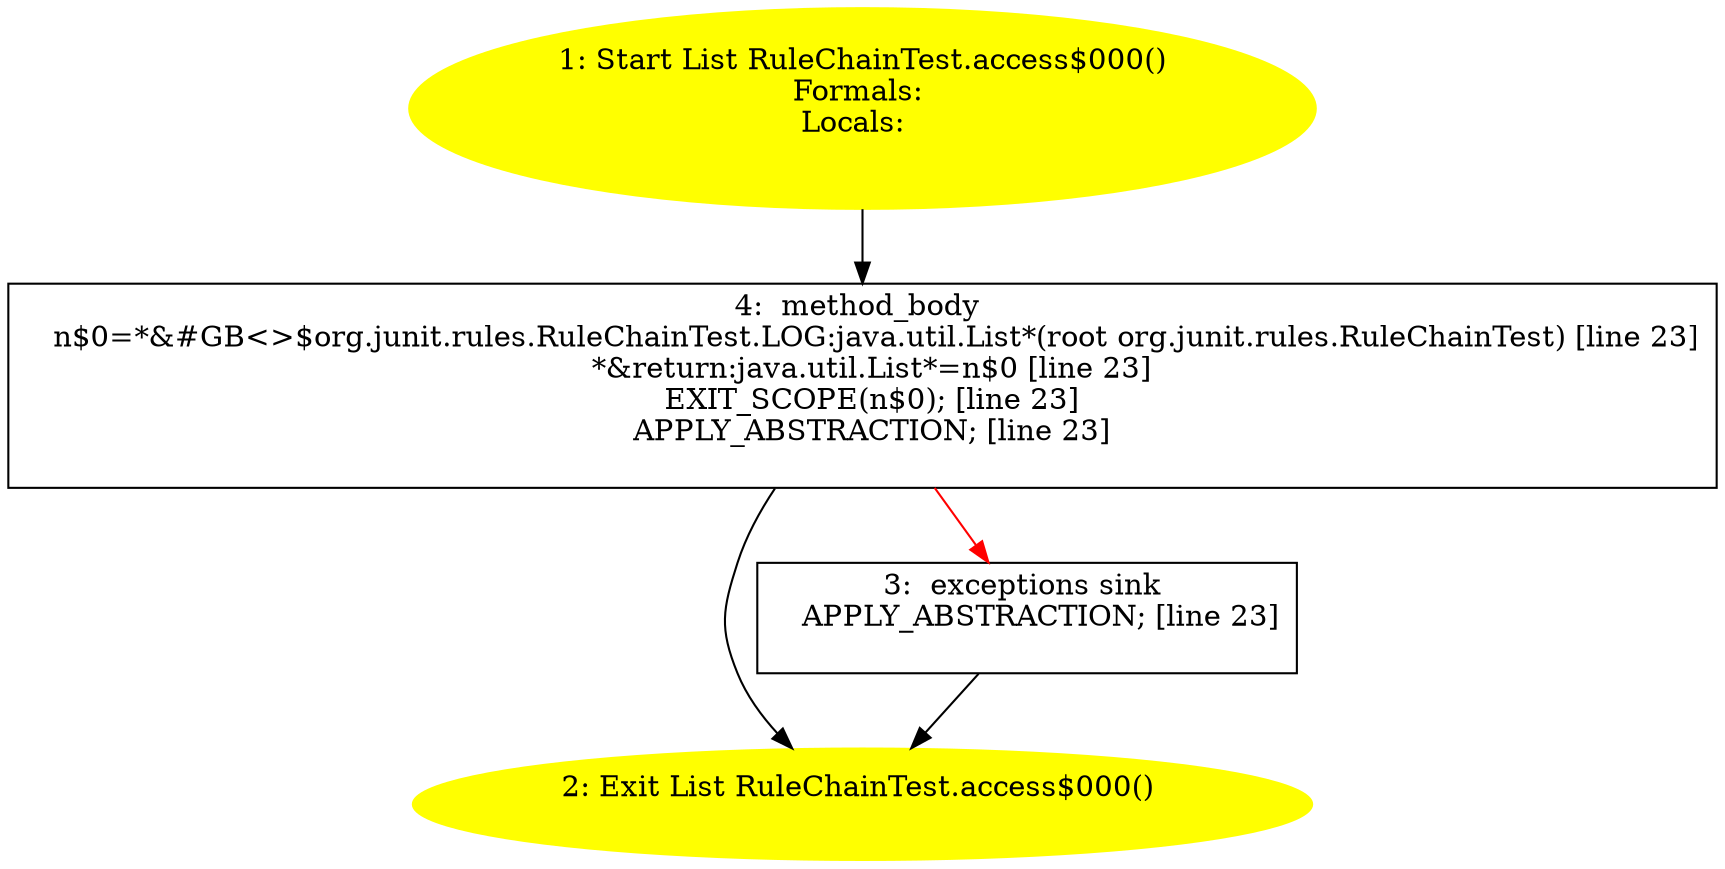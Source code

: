 /* @generated */
digraph cfg {
"org.junit.rules.RuleChainTest.access$000():java.util.List.f9d72aee3339850a821807c58559e847_1" [label="1: Start List RuleChainTest.access$000()\nFormals: \nLocals:  \n  " color=yellow style=filled]
	

	 "org.junit.rules.RuleChainTest.access$000():java.util.List.f9d72aee3339850a821807c58559e847_1" -> "org.junit.rules.RuleChainTest.access$000():java.util.List.f9d72aee3339850a821807c58559e847_4" ;
"org.junit.rules.RuleChainTest.access$000():java.util.List.f9d72aee3339850a821807c58559e847_2" [label="2: Exit List RuleChainTest.access$000() \n  " color=yellow style=filled]
	

"org.junit.rules.RuleChainTest.access$000():java.util.List.f9d72aee3339850a821807c58559e847_3" [label="3:  exceptions sink \n   APPLY_ABSTRACTION; [line 23]\n " shape="box"]
	

	 "org.junit.rules.RuleChainTest.access$000():java.util.List.f9d72aee3339850a821807c58559e847_3" -> "org.junit.rules.RuleChainTest.access$000():java.util.List.f9d72aee3339850a821807c58559e847_2" ;
"org.junit.rules.RuleChainTest.access$000():java.util.List.f9d72aee3339850a821807c58559e847_4" [label="4:  method_body \n   n$0=*&#GB<>$org.junit.rules.RuleChainTest.LOG:java.util.List*(root org.junit.rules.RuleChainTest) [line 23]\n  *&return:java.util.List*=n$0 [line 23]\n  EXIT_SCOPE(n$0); [line 23]\n  APPLY_ABSTRACTION; [line 23]\n " shape="box"]
	

	 "org.junit.rules.RuleChainTest.access$000():java.util.List.f9d72aee3339850a821807c58559e847_4" -> "org.junit.rules.RuleChainTest.access$000():java.util.List.f9d72aee3339850a821807c58559e847_2" ;
	 "org.junit.rules.RuleChainTest.access$000():java.util.List.f9d72aee3339850a821807c58559e847_4" -> "org.junit.rules.RuleChainTest.access$000():java.util.List.f9d72aee3339850a821807c58559e847_3" [color="red" ];
}
